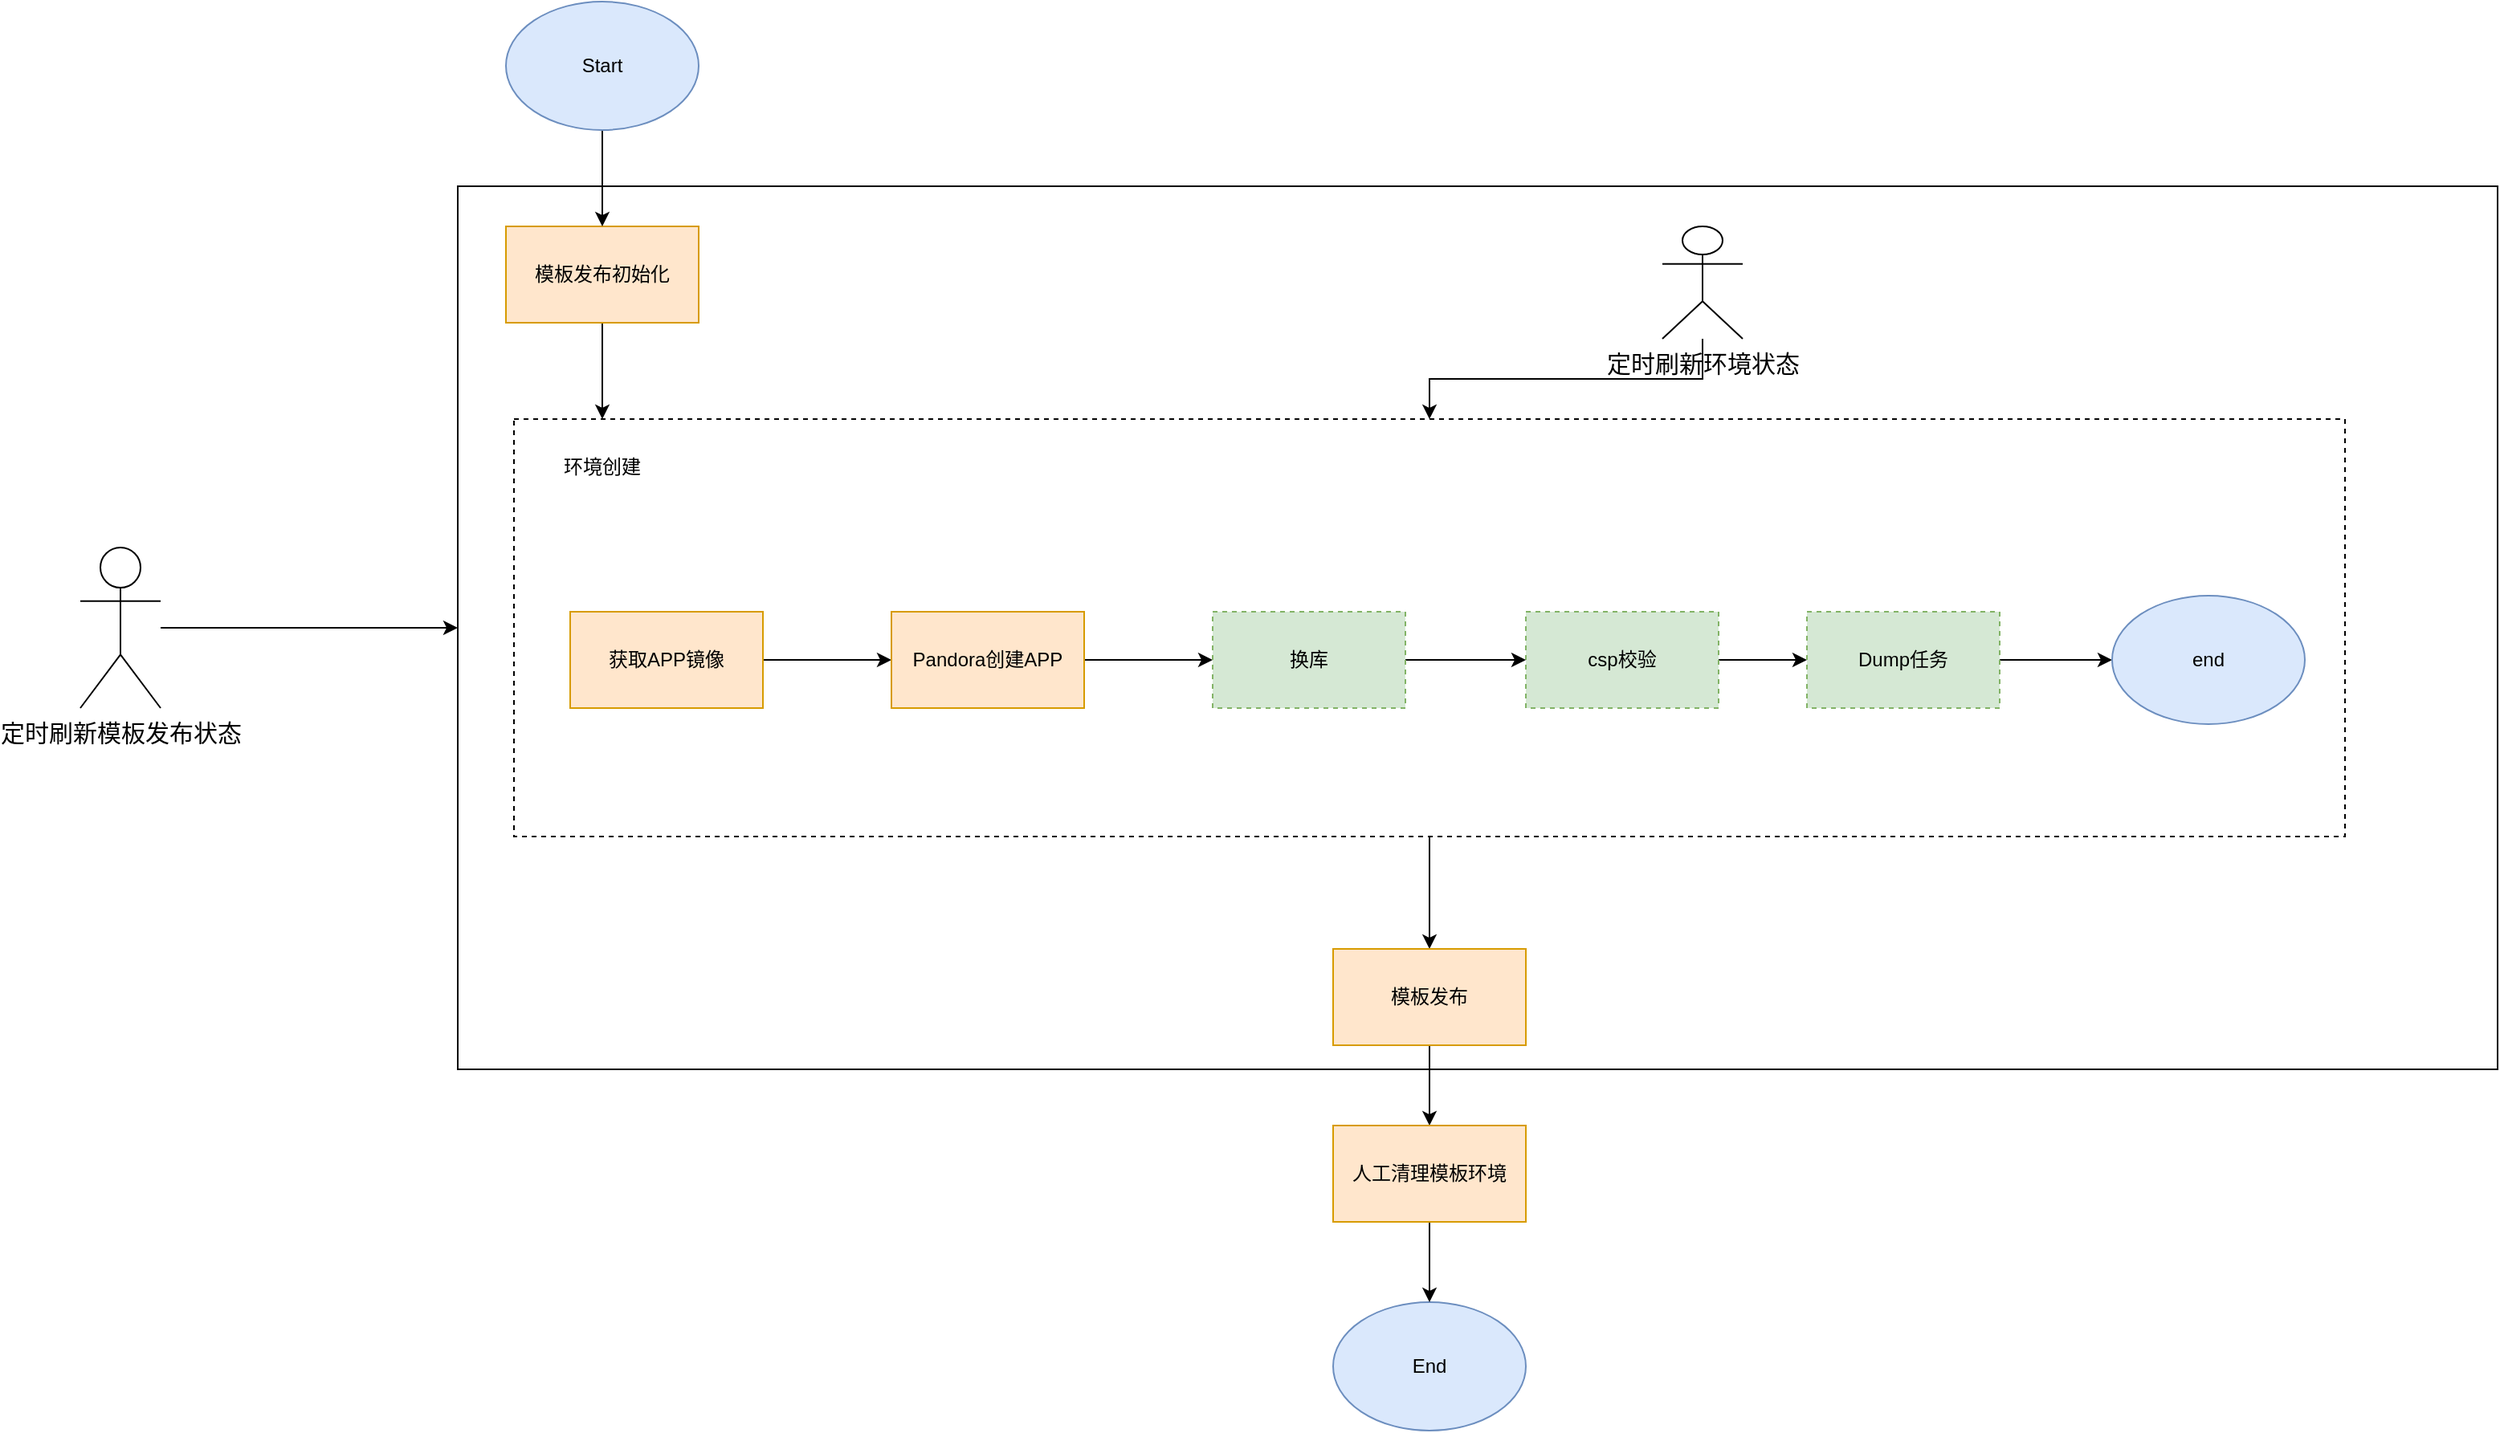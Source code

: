 <mxfile version="21.1.9" type="github">
  <diagram name="Page-1" id="l_DwLUGhMb3ssOaubkrQ">
    <mxGraphModel dx="2585" dy="933" grid="1" gridSize="10" guides="1" tooltips="1" connect="1" arrows="1" fold="1" page="1" pageScale="1" pageWidth="850" pageHeight="1100" math="0" shadow="0">
      <root>
        <mxCell id="0" />
        <mxCell id="1" parent="0" />
        <mxCell id="quawZ67CWL6LsrROZs2T-21" style="edgeStyle=orthogonalEdgeStyle;rounded=0;orthogonalLoop=1;jettySize=auto;html=1;exitX=1;exitY=0.5;exitDx=0;exitDy=0;entryX=0;entryY=0.5;entryDx=0;entryDy=0;" parent="1" source="quawZ67CWL6LsrROZs2T-3" target="quawZ67CWL6LsrROZs2T-5" edge="1">
          <mxGeometry relative="1" as="geometry" />
        </mxCell>
        <mxCell id="quawZ67CWL6LsrROZs2T-3" value="获取APP镜像" style="rounded=0;whiteSpace=wrap;html=1;fillColor=#ffe6cc;strokeColor=#d79b00;" parent="1" vertex="1">
          <mxGeometry x="-170" y="580" width="120" height="60" as="geometry" />
        </mxCell>
        <mxCell id="quawZ67CWL6LsrROZs2T-22" style="edgeStyle=orthogonalEdgeStyle;rounded=0;orthogonalLoop=1;jettySize=auto;html=1;exitX=1;exitY=0.5;exitDx=0;exitDy=0;entryX=0;entryY=0.5;entryDx=0;entryDy=0;" parent="1" source="quawZ67CWL6LsrROZs2T-5" target="quawZ67CWL6LsrROZs2T-8" edge="1">
          <mxGeometry relative="1" as="geometry" />
        </mxCell>
        <mxCell id="quawZ67CWL6LsrROZs2T-5" value="Pandora创建APP" style="rounded=0;whiteSpace=wrap;html=1;fillColor=#ffe6cc;strokeColor=#d79b00;" parent="1" vertex="1">
          <mxGeometry x="30" y="580" width="120" height="60" as="geometry" />
        </mxCell>
        <mxCell id="quawZ67CWL6LsrROZs2T-24" style="edgeStyle=orthogonalEdgeStyle;rounded=0;orthogonalLoop=1;jettySize=auto;html=1;exitX=1;exitY=0.5;exitDx=0;exitDy=0;" parent="1" source="quawZ67CWL6LsrROZs2T-6" target="quawZ67CWL6LsrROZs2T-7" edge="1">
          <mxGeometry relative="1" as="geometry" />
        </mxCell>
        <mxCell id="quawZ67CWL6LsrROZs2T-6" value="csp校验" style="rounded=0;whiteSpace=wrap;html=1;dashed=1;fillColor=#d5e8d4;strokeColor=#82b366;" parent="1" vertex="1">
          <mxGeometry x="425" y="580" width="120" height="60" as="geometry" />
        </mxCell>
        <mxCell id="quawZ67CWL6LsrROZs2T-26" value="" style="edgeStyle=orthogonalEdgeStyle;rounded=0;orthogonalLoop=1;jettySize=auto;html=1;" parent="1" source="quawZ67CWL6LsrROZs2T-7" target="quawZ67CWL6LsrROZs2T-25" edge="1">
          <mxGeometry relative="1" as="geometry" />
        </mxCell>
        <mxCell id="quawZ67CWL6LsrROZs2T-7" value="Dump任务" style="rounded=0;whiteSpace=wrap;html=1;dashed=1;fillColor=#d5e8d4;strokeColor=#82b366;" parent="1" vertex="1">
          <mxGeometry x="600" y="580" width="120" height="60" as="geometry" />
        </mxCell>
        <mxCell id="quawZ67CWL6LsrROZs2T-23" style="edgeStyle=orthogonalEdgeStyle;rounded=0;orthogonalLoop=1;jettySize=auto;html=1;exitX=1;exitY=0.5;exitDx=0;exitDy=0;" parent="1" source="quawZ67CWL6LsrROZs2T-8" target="quawZ67CWL6LsrROZs2T-6" edge="1">
          <mxGeometry relative="1" as="geometry" />
        </mxCell>
        <mxCell id="quawZ67CWL6LsrROZs2T-8" value="换库" style="rounded=0;whiteSpace=wrap;html=1;dashed=1;fillColor=#d5e8d4;strokeColor=#82b366;" parent="1" vertex="1">
          <mxGeometry x="230" y="580" width="120" height="60" as="geometry" />
        </mxCell>
        <mxCell id="quawZ67CWL6LsrROZs2T-30" value="" style="edgeStyle=orthogonalEdgeStyle;rounded=0;orthogonalLoop=1;jettySize=auto;html=1;" parent="1" source="quawZ67CWL6LsrROZs2T-9" target="quawZ67CWL6LsrROZs2T-18" edge="1">
          <mxGeometry relative="1" as="geometry" />
        </mxCell>
        <mxCell id="quawZ67CWL6LsrROZs2T-9" value="模板发布初始化" style="rounded=0;whiteSpace=wrap;html=1;fillColor=#ffe6cc;strokeColor=#d79b00;" parent="1" vertex="1">
          <mxGeometry x="-210" y="340" width="120" height="60" as="geometry" />
        </mxCell>
        <mxCell id="quawZ67CWL6LsrROZs2T-28" value="" style="edgeStyle=orthogonalEdgeStyle;rounded=0;orthogonalLoop=1;jettySize=auto;html=1;" parent="1" source="quawZ67CWL6LsrROZs2T-15" target="quawZ67CWL6LsrROZs2T-9" edge="1">
          <mxGeometry relative="1" as="geometry" />
        </mxCell>
        <mxCell id="quawZ67CWL6LsrROZs2T-15" value="Start" style="ellipse;whiteSpace=wrap;html=1;fillColor=#dae8fc;strokeColor=#6c8ebf;" parent="1" vertex="1">
          <mxGeometry x="-210" y="200" width="120" height="80" as="geometry" />
        </mxCell>
        <mxCell id="quawZ67CWL6LsrROZs2T-16" value="End" style="ellipse;whiteSpace=wrap;html=1;fillColor=#dae8fc;strokeColor=#6c8ebf;" parent="1" vertex="1">
          <mxGeometry x="305" y="1010" width="120" height="80" as="geometry" />
        </mxCell>
        <mxCell id="quawZ67CWL6LsrROZs2T-33" value="" style="edgeStyle=orthogonalEdgeStyle;rounded=0;orthogonalLoop=1;jettySize=auto;html=1;" parent="1" source="quawZ67CWL6LsrROZs2T-17" target="quawZ67CWL6LsrROZs2T-31" edge="1">
          <mxGeometry relative="1" as="geometry" />
        </mxCell>
        <mxCell id="quawZ67CWL6LsrROZs2T-17" value="" style="rounded=0;whiteSpace=wrap;html=1;strokeColor=default;fillColor=none;dashed=1;" parent="1" vertex="1">
          <mxGeometry x="-205" y="460" width="1140" height="260" as="geometry" />
        </mxCell>
        <mxCell id="quawZ67CWL6LsrROZs2T-18" value="环境创建" style="rounded=0;whiteSpace=wrap;html=1;fillColor=none;strokeColor=none;" parent="1" vertex="1">
          <mxGeometry x="-205" y="460" width="110" height="60" as="geometry" />
        </mxCell>
        <mxCell id="quawZ67CWL6LsrROZs2T-25" value="end" style="ellipse;whiteSpace=wrap;html=1;fillColor=#dae8fc;strokeColor=#6c8ebf;" parent="1" vertex="1">
          <mxGeometry x="790" y="570" width="120" height="80" as="geometry" />
        </mxCell>
        <mxCell id="nYCDSFWQMsK9gUHKX8EJ-4" value="" style="edgeStyle=orthogonalEdgeStyle;rounded=0;orthogonalLoop=1;jettySize=auto;html=1;" edge="1" parent="1" source="quawZ67CWL6LsrROZs2T-31" target="nYCDSFWQMsK9gUHKX8EJ-3">
          <mxGeometry relative="1" as="geometry" />
        </mxCell>
        <mxCell id="quawZ67CWL6LsrROZs2T-31" value="模板发布" style="rounded=0;whiteSpace=wrap;html=1;fillColor=#ffe6cc;strokeColor=#d79b00;" parent="1" vertex="1">
          <mxGeometry x="305" y="790" width="120" height="60" as="geometry" />
        </mxCell>
        <mxCell id="nYCDSFWQMsK9gUHKX8EJ-5" value="" style="edgeStyle=orthogonalEdgeStyle;rounded=0;orthogonalLoop=1;jettySize=auto;html=1;" edge="1" parent="1" source="nYCDSFWQMsK9gUHKX8EJ-3" target="quawZ67CWL6LsrROZs2T-16">
          <mxGeometry relative="1" as="geometry" />
        </mxCell>
        <mxCell id="nYCDSFWQMsK9gUHKX8EJ-3" value="人工清理模板环境" style="rounded=0;whiteSpace=wrap;html=1;fillColor=#ffe6cc;strokeColor=#d79b00;" vertex="1" parent="1">
          <mxGeometry x="305" y="900" width="120" height="60" as="geometry" />
        </mxCell>
        <mxCell id="nYCDSFWQMsK9gUHKX8EJ-14" value="" style="edgeStyle=orthogonalEdgeStyle;rounded=0;orthogonalLoop=1;jettySize=auto;html=1;" edge="1" parent="1" source="nYCDSFWQMsK9gUHKX8EJ-7" target="quawZ67CWL6LsrROZs2T-17">
          <mxGeometry relative="1" as="geometry" />
        </mxCell>
        <mxCell id="nYCDSFWQMsK9gUHKX8EJ-7" value="&lt;font style=&quot;font-size: 15px;&quot;&gt;定时刷新环境状态&lt;/font&gt;" style="shape=umlActor;verticalLabelPosition=bottom;verticalAlign=top;html=1;outlineConnect=0;" vertex="1" parent="1">
          <mxGeometry x="510" y="340" width="50" height="70" as="geometry" />
        </mxCell>
        <mxCell id="nYCDSFWQMsK9gUHKX8EJ-18" style="edgeStyle=orthogonalEdgeStyle;rounded=0;orthogonalLoop=1;jettySize=auto;html=1;" edge="1" parent="1" source="nYCDSFWQMsK9gUHKX8EJ-10" target="nYCDSFWQMsK9gUHKX8EJ-16">
          <mxGeometry relative="1" as="geometry" />
        </mxCell>
        <mxCell id="nYCDSFWQMsK9gUHKX8EJ-10" value="&lt;font style=&quot;font-size: 15px;&quot;&gt;定时刷新模板发布状态&lt;/font&gt;" style="shape=umlActor;verticalLabelPosition=bottom;verticalAlign=top;html=1;" vertex="1" parent="1">
          <mxGeometry x="-475" y="540" width="50" height="100" as="geometry" />
        </mxCell>
        <mxCell id="nYCDSFWQMsK9gUHKX8EJ-16" value="" style="rounded=0;whiteSpace=wrap;html=1;fillColor=none;" vertex="1" parent="1">
          <mxGeometry x="-240" y="315" width="1270" height="550" as="geometry" />
        </mxCell>
      </root>
    </mxGraphModel>
  </diagram>
</mxfile>
